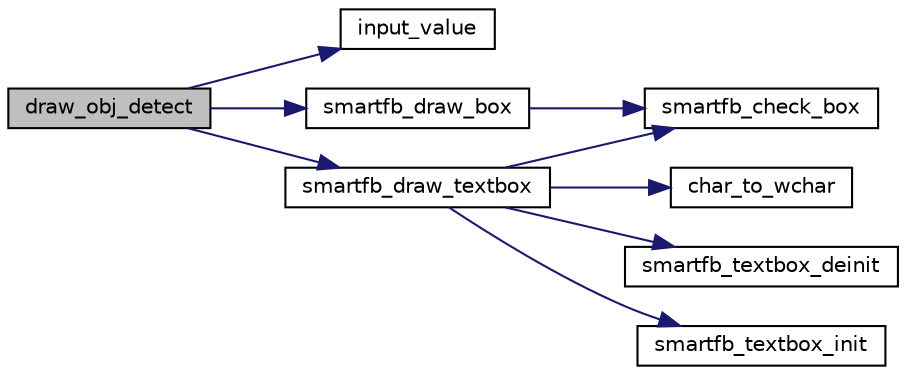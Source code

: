 digraph "draw_obj_detect"
{
 // INTERACTIVE_SVG=YES
 // LATEX_PDF_SIZE
  bgcolor="transparent";
  edge [fontname="Helvetica",fontsize="10",labelfontname="Helvetica",labelfontsize="10"];
  node [fontname="Helvetica",fontsize="10",shape=record];
  rankdir="LR";
  Node1 [label="draw_obj_detect",height=0.2,width=0.4,color="black", fillcolor="grey75", style="filled", fontcolor="black",tooltip=" "];
  Node1 -> Node2 [color="midnightblue",fontsize="10",style="solid",fontname="Helvetica"];
  Node2 [label="input_value",height=0.2,width=0.4,color="black",URL="$dc/d60/test__smartfb_8c.html#a50d6e69d1a5a97b463121bb35ca8b5c5",tooltip=" "];
  Node1 -> Node3 [color="midnightblue",fontsize="10",style="solid",fontname="Helvetica"];
  Node3 [label="smartfb_draw_box",height=0.2,width=0.4,color="black",URL="$df/d1d/group__SmartFB-api.html#ga46f839acea534de9aee6b2be35bf9f65",tooltip=" "];
  Node3 -> Node4 [color="midnightblue",fontsize="10",style="solid",fontname="Helvetica"];
  Node4 [label="smartfb_check_box",height=0.2,width=0.4,color="black",URL="$d6/dfc/lib__smartfb_8c.html#a1c0c839d10c63c1dbf34606282e528ff",tooltip=" "];
  Node1 -> Node5 [color="midnightblue",fontsize="10",style="solid",fontname="Helvetica"];
  Node5 [label="smartfb_draw_textbox",height=0.2,width=0.4,color="black",URL="$df/d1d/group__SmartFB-api.html#gafabe2068c0a376e56c612c215bc286da",tooltip=" "];
  Node5 -> Node6 [color="midnightblue",fontsize="10",style="solid",fontname="Helvetica"];
  Node6 [label="char_to_wchar",height=0.2,width=0.4,color="black",URL="$d6/dfc/lib__smartfb_8c.html#a846504632575d170b3ce67e21ee008a5",tooltip=" "];
  Node5 -> Node4 [color="midnightblue",fontsize="10",style="solid",fontname="Helvetica"];
  Node5 -> Node7 [color="midnightblue",fontsize="10",style="solid",fontname="Helvetica"];
  Node7 [label="smartfb_textbox_deinit",height=0.2,width=0.4,color="black",URL="$d6/dfc/lib__smartfb_8c.html#ae106683f3e74c9b410a3c27d7d31fa9c",tooltip=" "];
  Node5 -> Node8 [color="midnightblue",fontsize="10",style="solid",fontname="Helvetica"];
  Node8 [label="smartfb_textbox_init",height=0.2,width=0.4,color="black",URL="$d6/dfc/lib__smartfb_8c.html#a3b8c62667595d8485ab52b96f03d679f",tooltip=" "];
}
